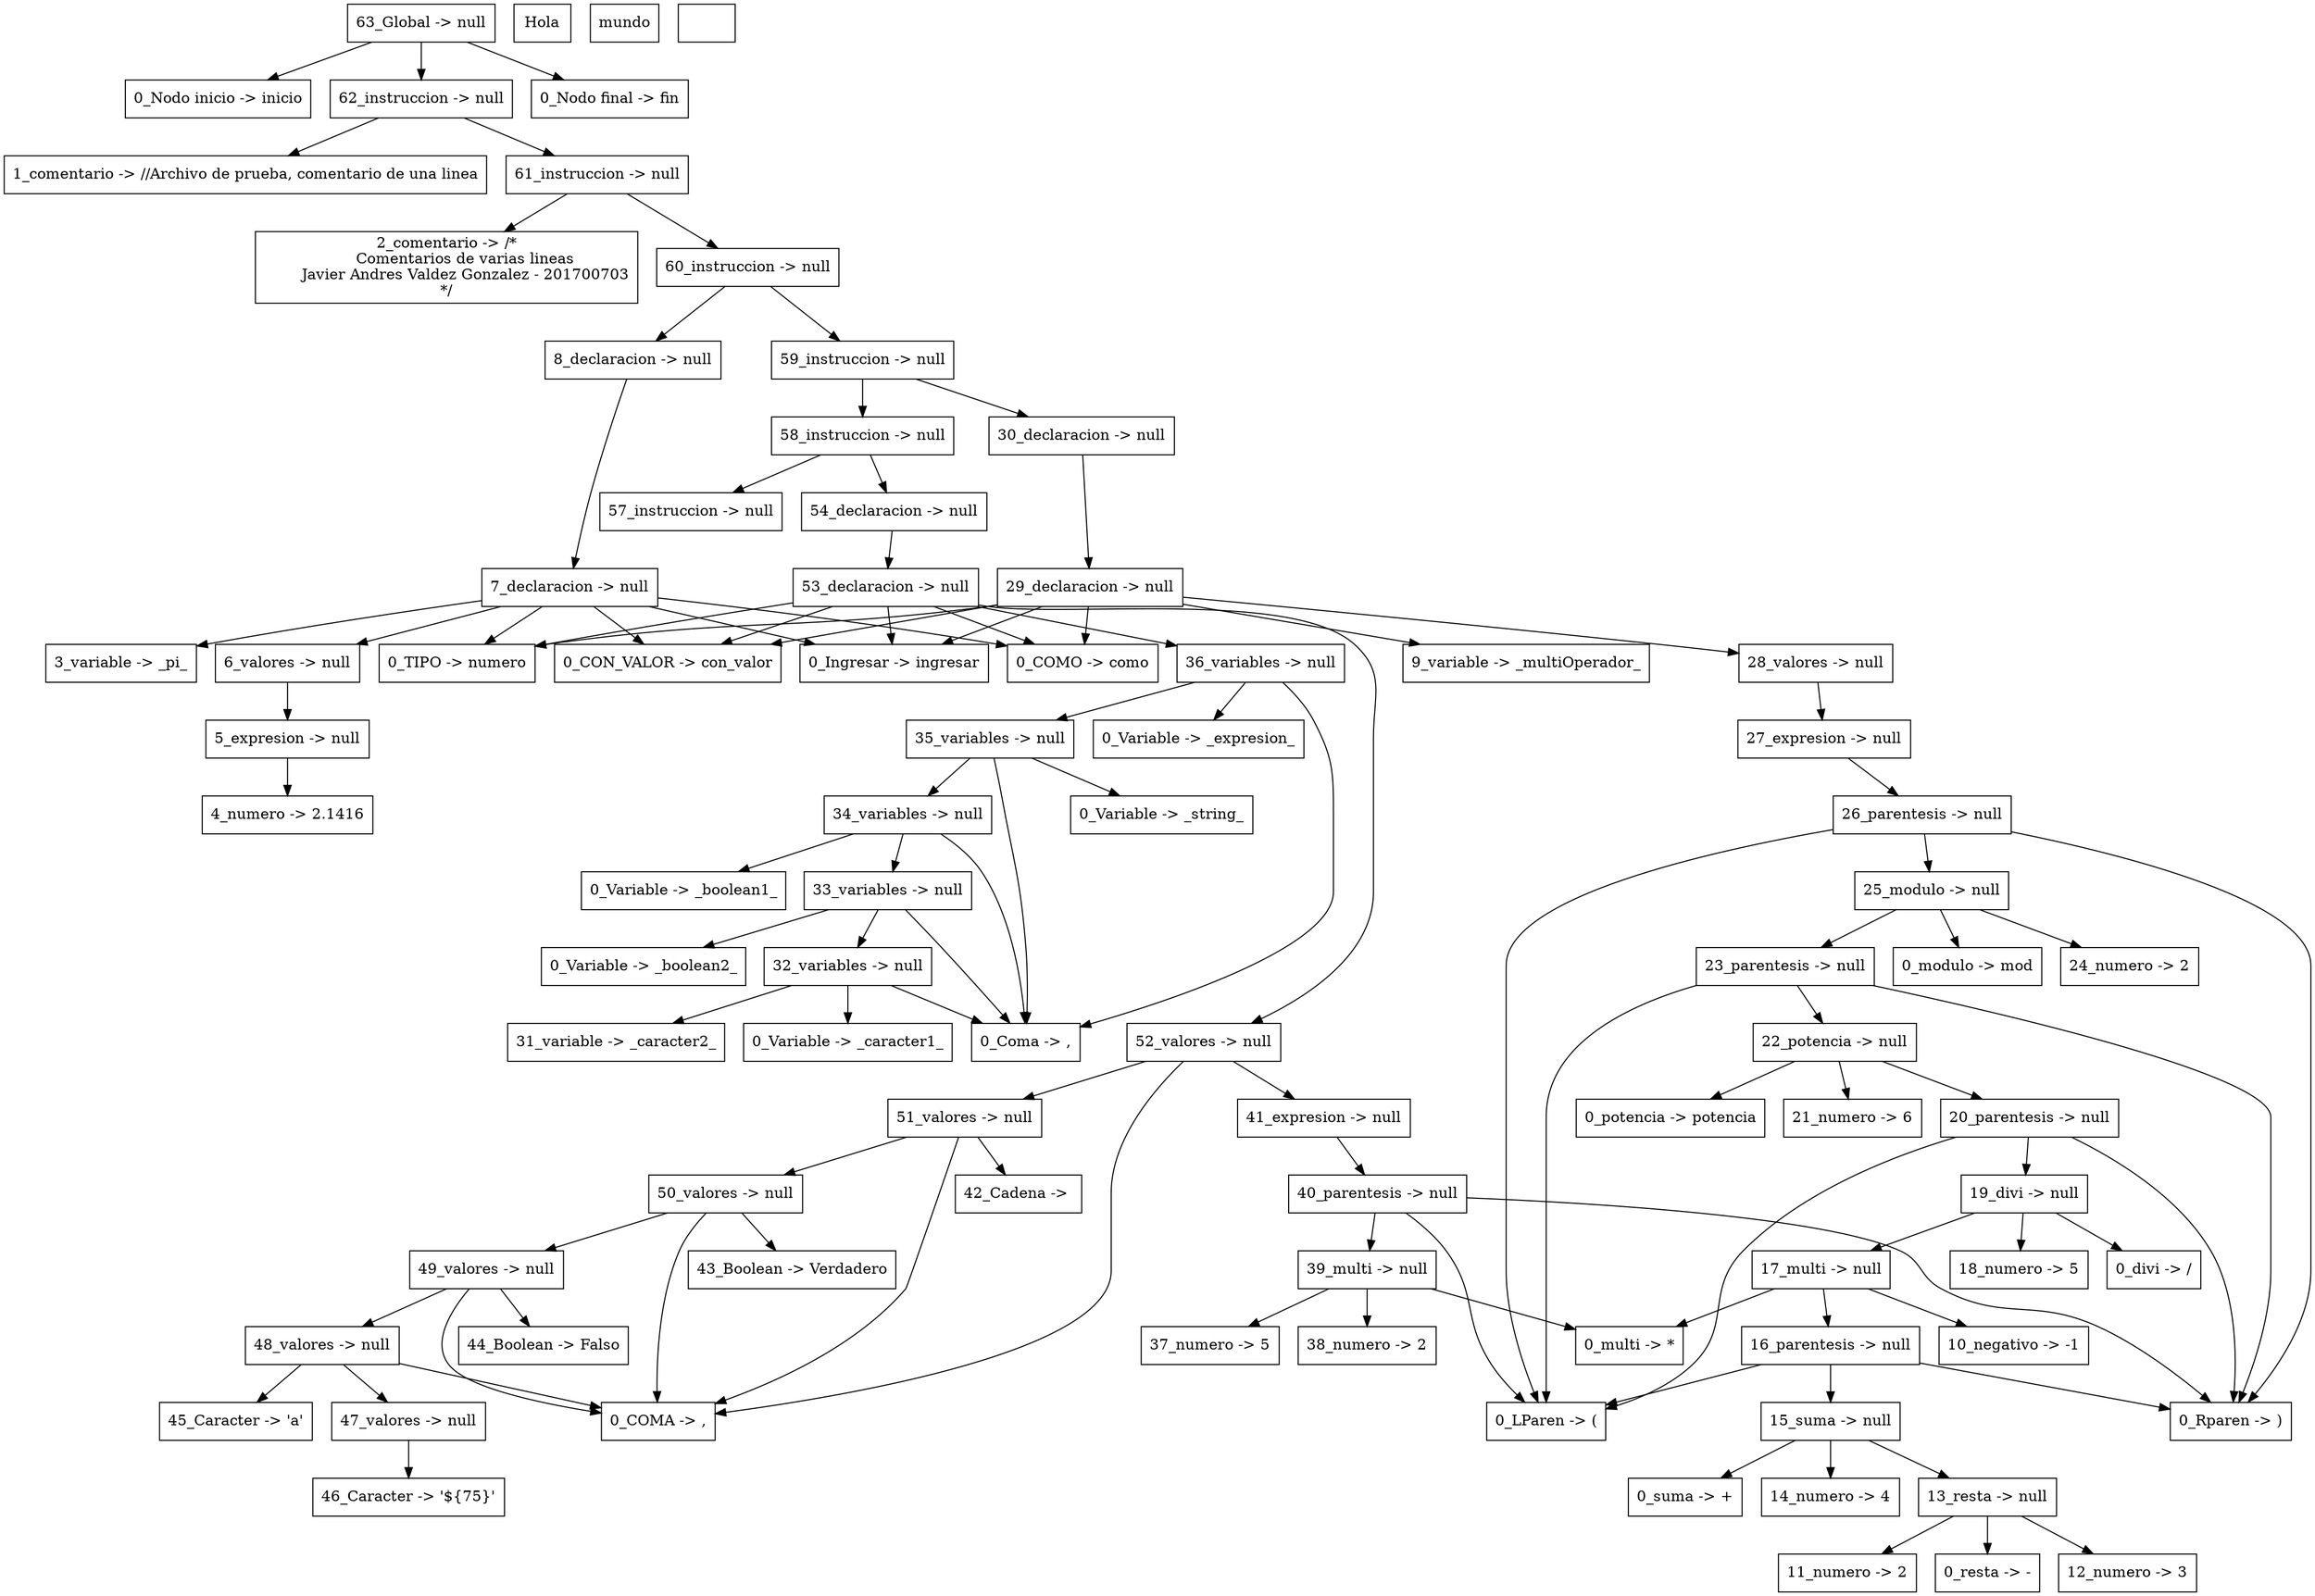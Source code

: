 digraph G {node[shape=box, style=filled, color=black, fillcolor=white]; edge[color=black];rankdir=UD 

"63_Global -> null"->"0_Nodo inicio -> inicio"
"63_Global -> null"->"62_instruccion -> null"
"62_instruccion -> null"->"1_comentario -> //Archivo de prueba, comentario de una linea"
"62_instruccion -> null"->"61_instruccion -> null"
"61_instruccion -> null"->"2_comentario -> /*
	Comentarios de varias lineas
	Javier Andres Valdez Gonzalez - 201700703
*/"
"61_instruccion -> null"->"60_instruccion -> null"
"60_instruccion -> null"->"8_declaracion -> null"
"8_declaracion -> null"->"7_declaracion -> null"
"7_declaracion -> null"->"0_Ingresar -> ingresar"
"7_declaracion -> null"->"3_variable -> _pi_"
"7_declaracion -> null"->"0_COMO -> como"
"7_declaracion -> null"->"0_TIPO -> numero"
"7_declaracion -> null"->"0_CON_VALOR -> con_valor"
"7_declaracion -> null"->"6_valores -> null"
"6_valores -> null"->"5_expresion -> null"
"5_expresion -> null"->"4_numero -> 2.1416"
"60_instruccion -> null"->"59_instruccion -> null"
"59_instruccion -> null"->"30_declaracion -> null"
"30_declaracion -> null"->"29_declaracion -> null"
"29_declaracion -> null"->"0_Ingresar -> ingresar"
"29_declaracion -> null"->"9_variable -> _multiOperador_"
"29_declaracion -> null"->"0_COMO -> como"
"29_declaracion -> null"->"0_TIPO -> numero"
"29_declaracion -> null"->"0_CON_VALOR -> con_valor"
"29_declaracion -> null"->"28_valores -> null"
"28_valores -> null"->"27_expresion -> null"
"27_expresion -> null"->"26_parentesis -> null"
"26_parentesis -> null"->"0_LParen -> ("
"26_parentesis -> null"->"25_modulo -> null"
"25_modulo -> null"->"23_parentesis -> null"
"23_parentesis -> null"->"0_LParen -> ("
"23_parentesis -> null"->"22_potencia -> null"
"22_potencia -> null"->"20_parentesis -> null"
"20_parentesis -> null"->"0_LParen -> ("
"20_parentesis -> null"->"19_divi -> null"
"19_divi -> null"->"17_multi -> null"
"17_multi -> null"->"10_negativo -> -1"
"17_multi -> null"->"0_multi -> *"
"17_multi -> null"->"16_parentesis -> null"
"16_parentesis -> null"->"0_LParen -> ("
"16_parentesis -> null"->"15_suma -> null"
"15_suma -> null"->"13_resta -> null"
"13_resta -> null"->"11_numero -> 2"
"13_resta -> null"->"0_resta -> -"
"13_resta -> null"->"12_numero -> 3"
"15_suma -> null"->"0_suma -> +"
"15_suma -> null"->"14_numero -> 4"
"16_parentesis -> null"->"0_Rparen -> )"
"19_divi -> null"->"0_divi -> /"
"19_divi -> null"->"18_numero -> 5"
"20_parentesis -> null"->"0_Rparen -> )"
"22_potencia -> null"->"0_potencia -> potencia"
"22_potencia -> null"->"21_numero -> 6"
"23_parentesis -> null"->"0_Rparen -> )"
"25_modulo -> null"->"0_modulo -> mod"
"25_modulo -> null"->"24_numero -> 2"
"26_parentesis -> null"->"0_Rparen -> )"
"59_instruccion -> null"->"58_instruccion -> null"
"58_instruccion -> null"->"54_declaracion -> null"
"54_declaracion -> null"->"53_declaracion -> null"
"53_declaracion -> null"->"0_Ingresar -> ingresar"
"53_declaracion -> null"->"36_variables -> null"
"36_variables -> null"->"0_Variable -> _expresion_"
"36_variables -> null"->"0_Coma -> ,"
"36_variables -> null"->"35_variables -> null"
"35_variables -> null"->"0_Variable -> _string_"
"35_variables -> null"->"0_Coma -> ,"
"35_variables -> null"->"34_variables -> null"
"34_variables -> null"->"0_Variable -> _boolean1_"
"34_variables -> null"->"0_Coma -> ,"
"34_variables -> null"->"33_variables -> null"
"33_variables -> null"->"0_Variable -> _boolean2_"
"33_variables -> null"->"0_Coma -> ,"
"33_variables -> null"->"32_variables -> null"
"32_variables -> null"->"0_Variable -> _caracter1_"
"32_variables -> null"->"0_Coma -> ,"
"32_variables -> null"->"31_variable -> _caracter2_"
"53_declaracion -> null"->"0_COMO -> como"
"53_declaracion -> null"->"0_TIPO -> numero"
"53_declaracion -> null"->"0_CON_VALOR -> con_valor"
"53_declaracion -> null"->"52_valores -> null"
"52_valores -> null"->"41_expresion -> null"
"41_expresion -> null"->"40_parentesis -> null"
"40_parentesis -> null"->"0_LParen -> ("
"40_parentesis -> null"->"39_multi -> null"
"39_multi -> null"->"37_numero -> 5"
"39_multi -> null"->"0_multi -> *"
"39_multi -> null"->"38_numero -> 2"
"40_parentesis -> null"->"0_Rparen -> )"
"52_valores -> null"->"0_COMA -> ,"
"52_valores -> null"->"51_valores -> null"
"51_valores -> null"->"42_Cadena -> "Hola mundo""
"51_valores -> null"->"0_COMA -> ,"
"51_valores -> null"->"50_valores -> null"
"50_valores -> null"->"43_Boolean -> Verdadero"
"50_valores -> null"->"0_COMA -> ,"
"50_valores -> null"->"49_valores -> null"
"49_valores -> null"->"44_Boolean -> Falso"
"49_valores -> null"->"0_COMA -> ,"
"49_valores -> null"->"48_valores -> null"
"48_valores -> null"->"45_Caracter -> 'a'"
"48_valores -> null"->"0_COMA -> ,"
"48_valores -> null"->"47_valores -> null"
"47_valores -> null"->"46_Caracter -> '${75}'"
"58_instruccion -> null"->"57_instruccion -> null"
"63_Global -> null"->"0_Nodo final -> fin"


}
